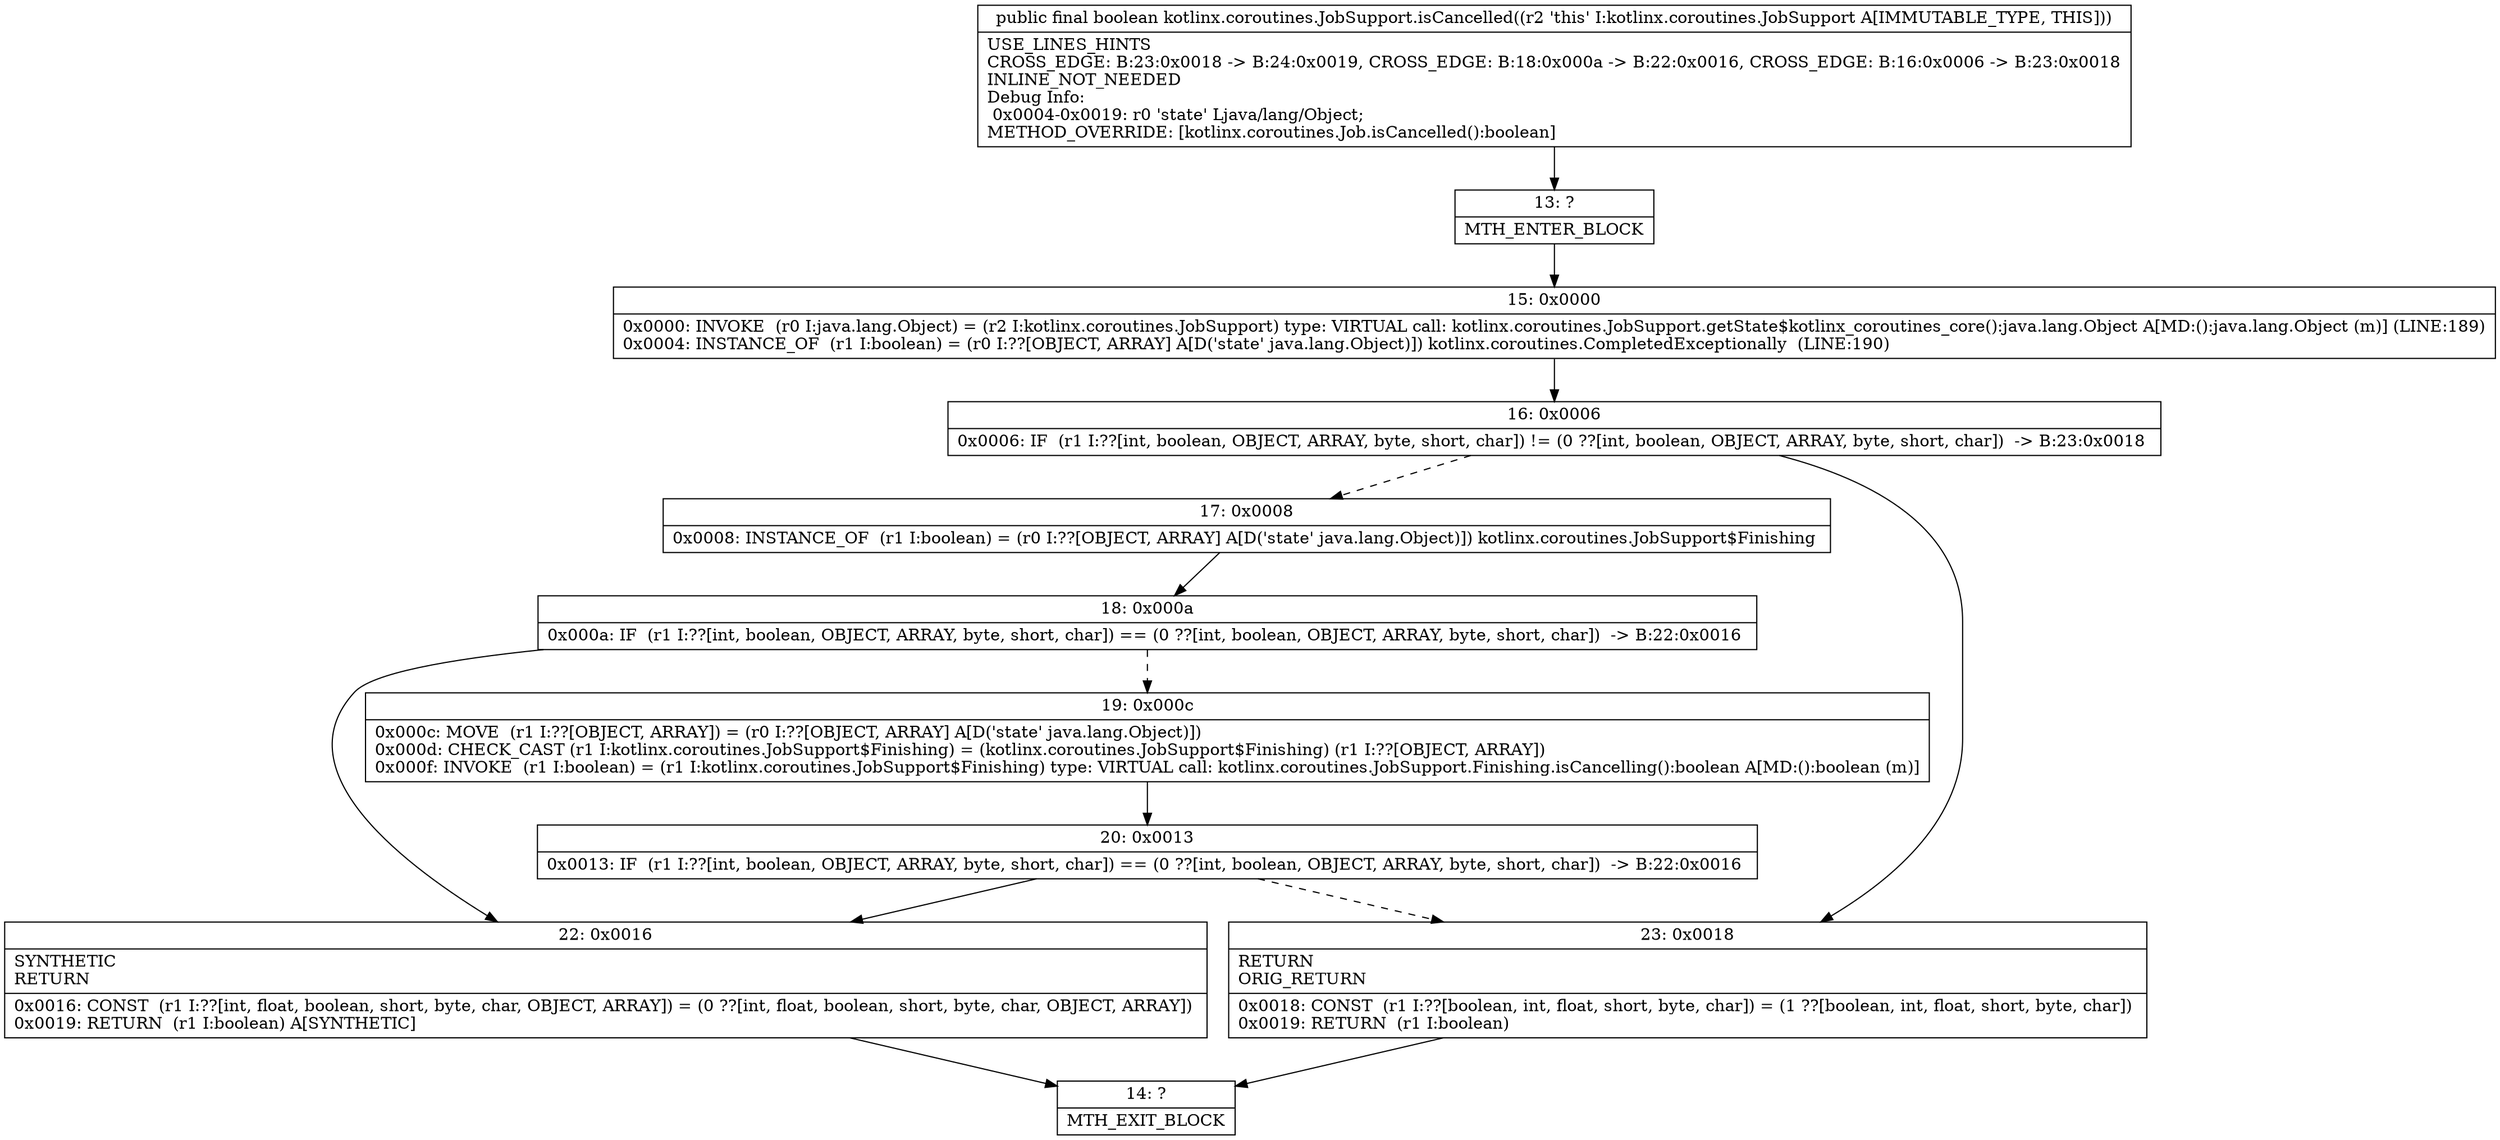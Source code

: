 digraph "CFG forkotlinx.coroutines.JobSupport.isCancelled()Z" {
Node_13 [shape=record,label="{13\:\ ?|MTH_ENTER_BLOCK\l}"];
Node_15 [shape=record,label="{15\:\ 0x0000|0x0000: INVOKE  (r0 I:java.lang.Object) = (r2 I:kotlinx.coroutines.JobSupport) type: VIRTUAL call: kotlinx.coroutines.JobSupport.getState$kotlinx_coroutines_core():java.lang.Object A[MD:():java.lang.Object (m)] (LINE:189)\l0x0004: INSTANCE_OF  (r1 I:boolean) = (r0 I:??[OBJECT, ARRAY] A[D('state' java.lang.Object)]) kotlinx.coroutines.CompletedExceptionally  (LINE:190)\l}"];
Node_16 [shape=record,label="{16\:\ 0x0006|0x0006: IF  (r1 I:??[int, boolean, OBJECT, ARRAY, byte, short, char]) != (0 ??[int, boolean, OBJECT, ARRAY, byte, short, char])  \-\> B:23:0x0018 \l}"];
Node_17 [shape=record,label="{17\:\ 0x0008|0x0008: INSTANCE_OF  (r1 I:boolean) = (r0 I:??[OBJECT, ARRAY] A[D('state' java.lang.Object)]) kotlinx.coroutines.JobSupport$Finishing \l}"];
Node_18 [shape=record,label="{18\:\ 0x000a|0x000a: IF  (r1 I:??[int, boolean, OBJECT, ARRAY, byte, short, char]) == (0 ??[int, boolean, OBJECT, ARRAY, byte, short, char])  \-\> B:22:0x0016 \l}"];
Node_19 [shape=record,label="{19\:\ 0x000c|0x000c: MOVE  (r1 I:??[OBJECT, ARRAY]) = (r0 I:??[OBJECT, ARRAY] A[D('state' java.lang.Object)]) \l0x000d: CHECK_CAST (r1 I:kotlinx.coroutines.JobSupport$Finishing) = (kotlinx.coroutines.JobSupport$Finishing) (r1 I:??[OBJECT, ARRAY]) \l0x000f: INVOKE  (r1 I:boolean) = (r1 I:kotlinx.coroutines.JobSupport$Finishing) type: VIRTUAL call: kotlinx.coroutines.JobSupport.Finishing.isCancelling():boolean A[MD:():boolean (m)]\l}"];
Node_20 [shape=record,label="{20\:\ 0x0013|0x0013: IF  (r1 I:??[int, boolean, OBJECT, ARRAY, byte, short, char]) == (0 ??[int, boolean, OBJECT, ARRAY, byte, short, char])  \-\> B:22:0x0016 \l}"];
Node_22 [shape=record,label="{22\:\ 0x0016|SYNTHETIC\lRETURN\l|0x0016: CONST  (r1 I:??[int, float, boolean, short, byte, char, OBJECT, ARRAY]) = (0 ??[int, float, boolean, short, byte, char, OBJECT, ARRAY]) \l0x0019: RETURN  (r1 I:boolean) A[SYNTHETIC]\l}"];
Node_14 [shape=record,label="{14\:\ ?|MTH_EXIT_BLOCK\l}"];
Node_23 [shape=record,label="{23\:\ 0x0018|RETURN\lORIG_RETURN\l|0x0018: CONST  (r1 I:??[boolean, int, float, short, byte, char]) = (1 ??[boolean, int, float, short, byte, char]) \l0x0019: RETURN  (r1 I:boolean) \l}"];
MethodNode[shape=record,label="{public final boolean kotlinx.coroutines.JobSupport.isCancelled((r2 'this' I:kotlinx.coroutines.JobSupport A[IMMUTABLE_TYPE, THIS]))  | USE_LINES_HINTS\lCROSS_EDGE: B:23:0x0018 \-\> B:24:0x0019, CROSS_EDGE: B:18:0x000a \-\> B:22:0x0016, CROSS_EDGE: B:16:0x0006 \-\> B:23:0x0018\lINLINE_NOT_NEEDED\lDebug Info:\l  0x0004\-0x0019: r0 'state' Ljava\/lang\/Object;\lMETHOD_OVERRIDE: [kotlinx.coroutines.Job.isCancelled():boolean]\l}"];
MethodNode -> Node_13;Node_13 -> Node_15;
Node_15 -> Node_16;
Node_16 -> Node_17[style=dashed];
Node_16 -> Node_23;
Node_17 -> Node_18;
Node_18 -> Node_19[style=dashed];
Node_18 -> Node_22;
Node_19 -> Node_20;
Node_20 -> Node_22;
Node_20 -> Node_23[style=dashed];
Node_22 -> Node_14;
Node_23 -> Node_14;
}

